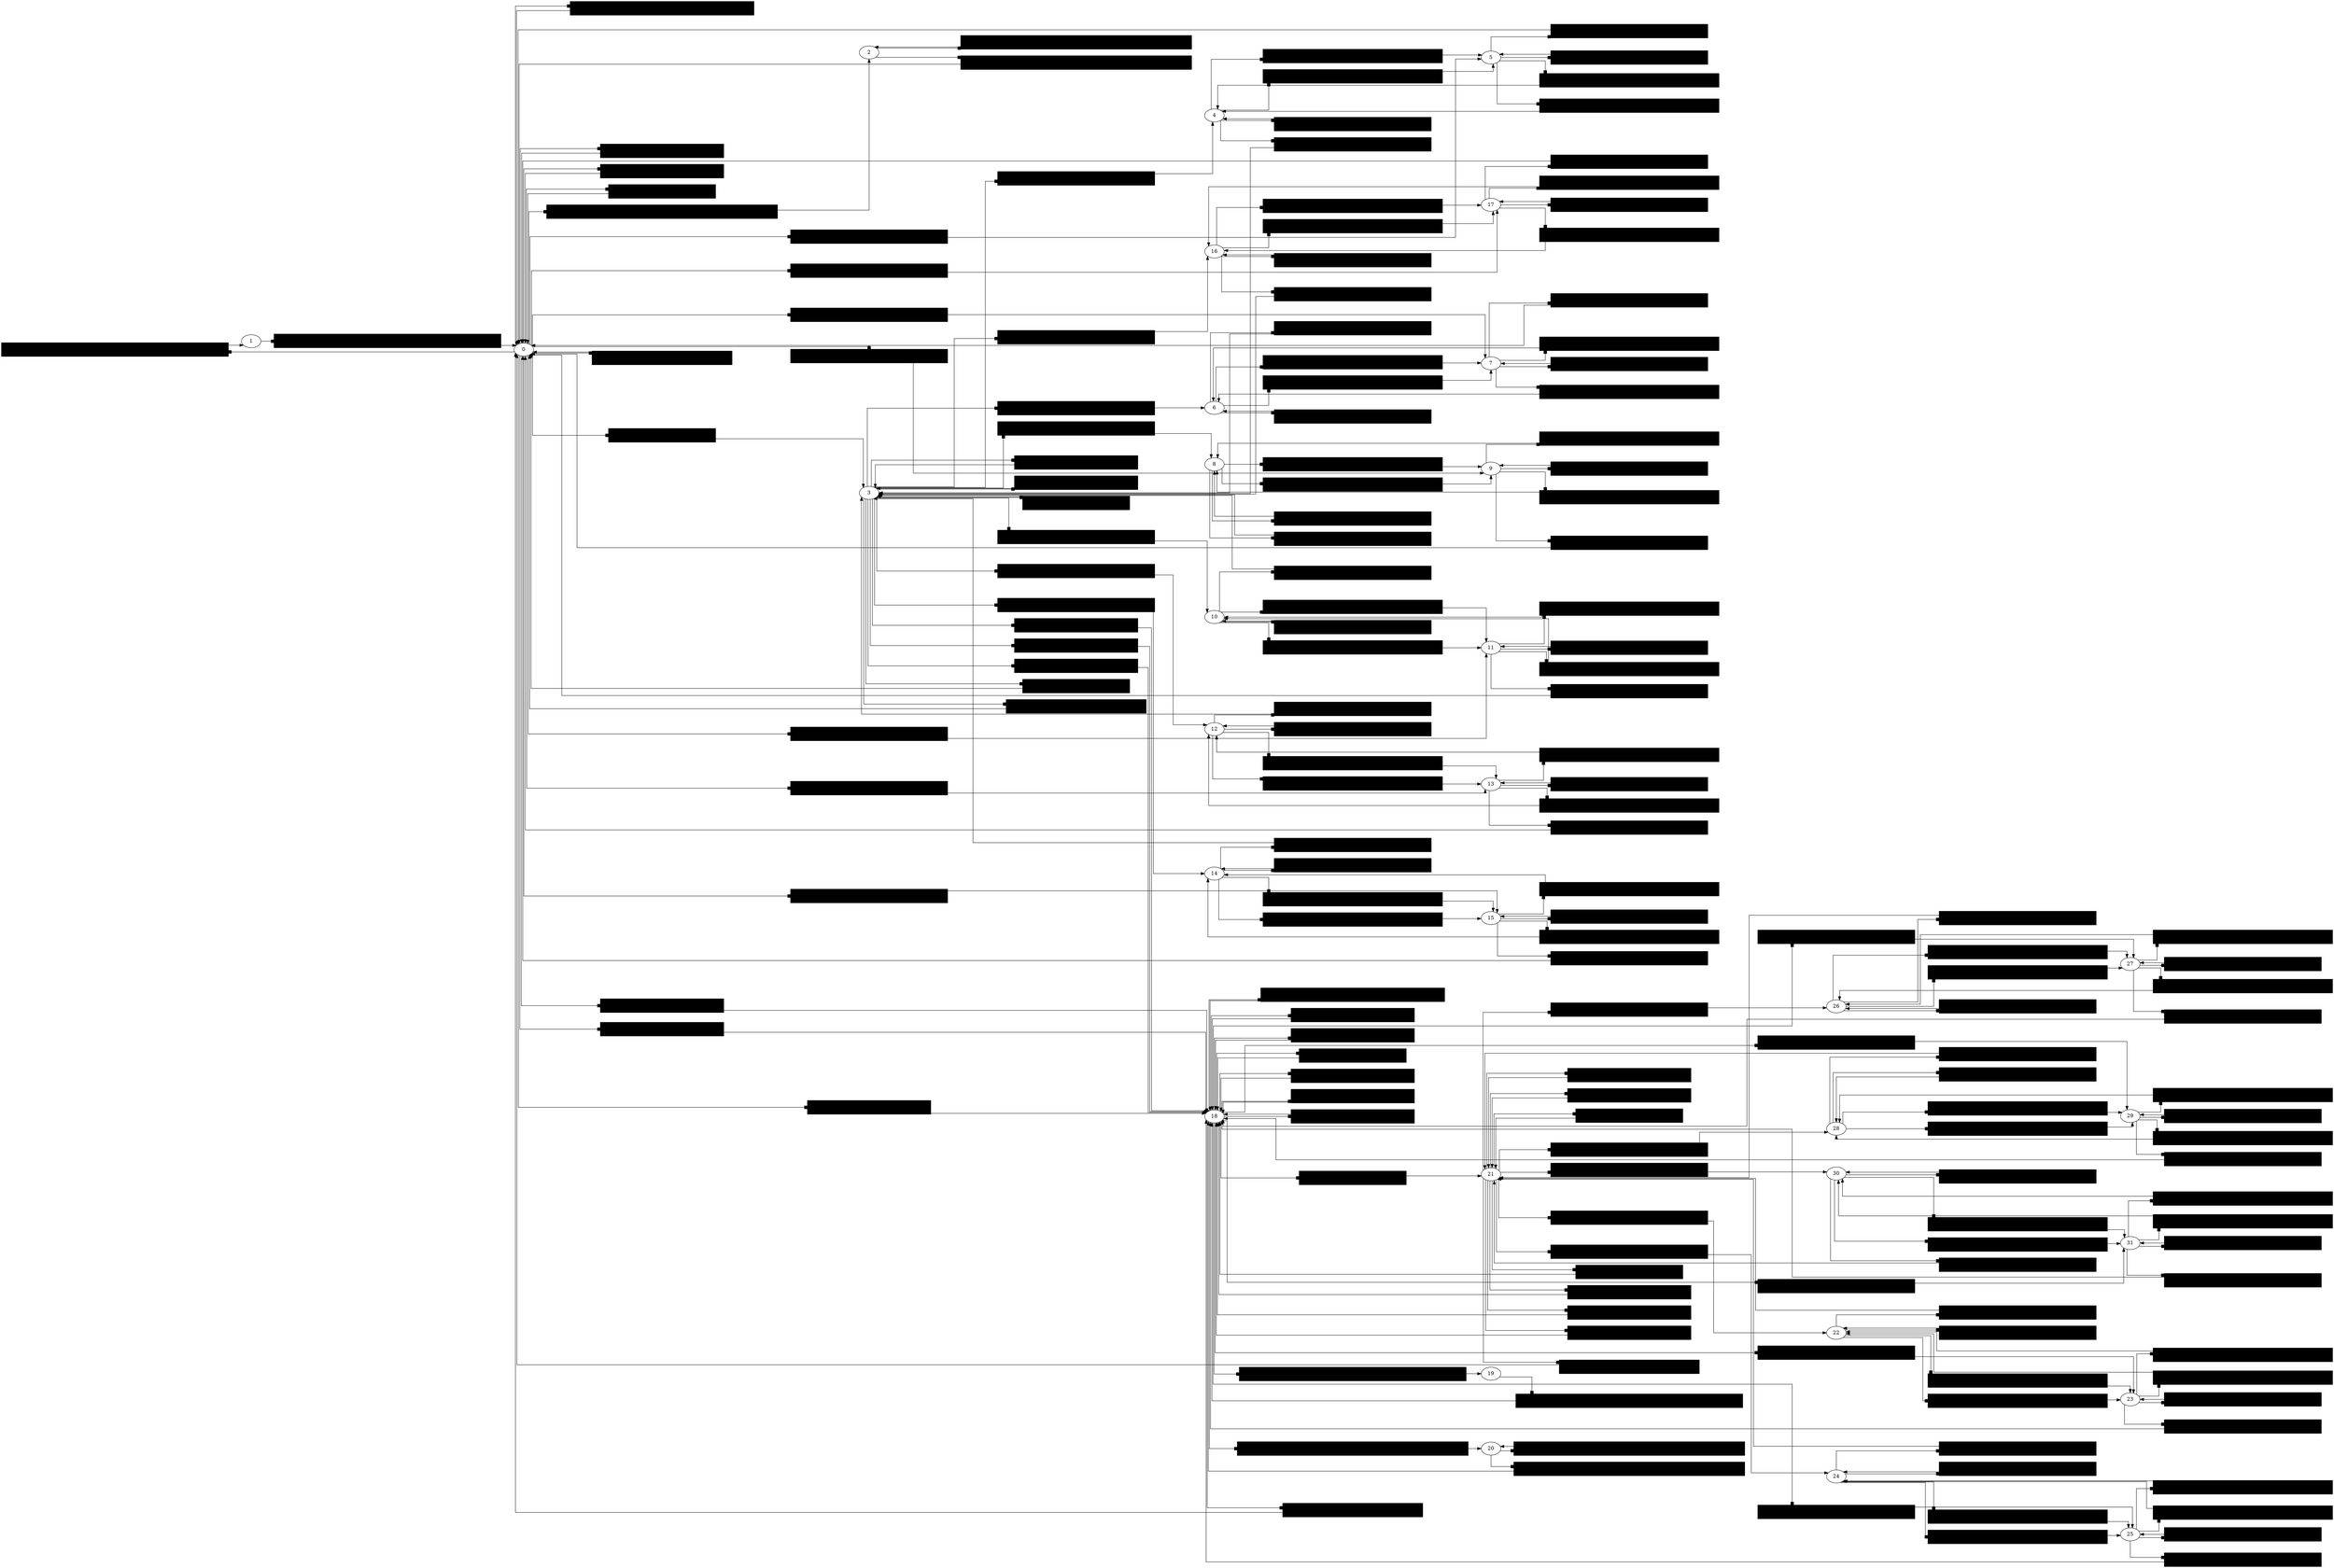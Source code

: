 digraph G {

	rankdir="LR";
	splines=ortho;

	E0 [label="'mouseover' on '#131-125'\n(/html[1]/body[1]/div[2]/div[2]/*[name()='svg'][1]/*[name()='g'][1]/*[name()='rect'][1])", shape="box", style="filled", fillcolor="#000000", fontcolor="#000000"];
	0 -> E0 [arrowhead="box"];
	E0 -> 1;

	E1 [label="'click' on '#svgM rect.legendSquare'\n(/html[1]/body[1]/div[2]/div[2]/*[name()='svg'][1]/*[name()='rect'][1])", shape="box", style="filled", fillcolor="#000000", fontcolor="#000000"];
	0 -> E1 [arrowhead="box"];
	E1 -> 0;

	E2 [label="'mouseover' on '#svgS g circle.dot'\n(/html[1]/body[1]/div[2]/div[3]/*[name()='svg'][1]/*[name()='g'][1]/*[name()='circle'][1])", shape="box", style="filled", fillcolor="#000000", fontcolor="#000000"];
	0 -> E2 [arrowhead="box"];
	E2 -> 2;

	E3 [label="'click' on '#all-only'\n(/html[1]/body[1]/div[2]/div[4]/div[1]/input[1])", shape="box", style="filled", fillcolor="#000000", fontcolor="#000000"];
	0 -> E3 [arrowhead="box"];
	E3 -> 0;

	E4 [label="'change' on '#all-only'\n(/html[1]/body[1]/div[2]/div[4]/div[1]/input[1])", shape="box", style="filled", fillcolor="#000000", fontcolor="#000000"];
	0 -> E4 [arrowhead="box"];
	E4 -> 0;

	E5 [label="'click' on '#list-area input'\n(/html[1]/body[1]/div[2]/div[4]/input[1])", shape="box", style="filled", fillcolor="#000000", fontcolor="#000000"];
	0 -> E5 [arrowhead="box"];
	E5 -> 0;

	E6 [label="'click' on '#list-area input'\n(/html[1]/body[1]/div[2]/div[4]/input[2])", shape="box", style="filled", fillcolor="#000000", fontcolor="#000000"];
	0 -> E6 [arrowhead="box"];
	E6 -> 3;

	E7 [label="'mouseover' on '#list-area table tbody tr td.atd'\n(/html[1]/body[1]/div[2]/div[4]/table[1]/tbody[1]/tr[1]/td[1])", shape="box", style="filled", fillcolor="#000000", fontcolor="#000000"];
	0 -> E7 [arrowhead="box"];
	E7 -> 5;

	E8 [label="'mouseover' on '#list-area table tbody tr td.atd'\n(/html[1]/body[1]/div[2]/div[4]/table[1]/tbody[1]/tr[2]/td[1])", shape="box", style="filled", fillcolor="#000000", fontcolor="#000000"];
	0 -> E8 [arrowhead="box"];
	E8 -> 7;

	E9 [label="'mouseover' on '#list-area table tbody tr td.atd'\n(/html[1]/body[1]/div[2]/div[4]/table[1]/tbody[1]/tr[3]/td[1])", shape="box", style="filled", fillcolor="#000000", fontcolor="#000000"];
	0 -> E9 [arrowhead="box"];
	E9 -> 9;

	E10 [label="'mouseover' on '#list-area table tbody tr td.atd'\n(/html[1]/body[1]/div[2]/div[4]/table[1]/tbody[1]/tr[4]/td[1])", shape="box", style="filled", fillcolor="#000000", fontcolor="#000000"];
	0 -> E10 [arrowhead="box"];
	E10 -> 11;

	E11 [label="'mouseover' on '#list-area table tbody tr td.atd'\n(/html[1]/body[1]/div[2]/div[4]/table[1]/tbody[1]/tr[5]/td[1])", shape="box", style="filled", fillcolor="#000000", fontcolor="#000000"];
	0 -> E11 [arrowhead="box"];
	E11 -> 13;

	E12 [label="'mouseover' on '#list-area table tbody tr td.atd'\n(/html[1]/body[1]/div[2]/div[4]/table[1]/tbody[1]/tr[6]/td[1])", shape="box", style="filled", fillcolor="#000000", fontcolor="#000000"];
	0 -> E12 [arrowhead="box"];
	E12 -> 15;

	E13 [label="'mouseover' on '#list-area table tbody tr td.atd'\n(/html[1]/body[1]/div[2]/div[4]/table[1]/tbody[1]/tr[7]/td[1])", shape="box", style="filled", fillcolor="#000000", fontcolor="#000000"];
	0 -> E13 [arrowhead="box"];
	E13 -> 17;

	E14 [label="'click' on '#cancdis'\n(/html[1]/body[1]/div[2]/div[4]/div[2]/div[1]/input[1])", shape="box", style="filled", fillcolor="#000000", fontcolor="#000000"];
	0 -> E14 [arrowhead="box"];
	E14 -> 0;

	E15 [label="'click' on '#t5d1'\n(/html[1]/body[1]/div[2]/div[4]/div[2]/input[1])", shape="box", style="filled", fillcolor="#000000", fontcolor="#000000"];
	0 -> E15 [arrowhead="box"];
	E15 -> 18;

	E16 [label="'click' on '#t5d2'\n(/html[1]/body[1]/div[2]/div[4]/div[2]/input[2])", shape="box", style="filled", fillcolor="#000000", fontcolor="#000000"];
	0 -> E16 [arrowhead="box"];
	E16 -> 18;

	E17 [label="'click' on '#t5s'\n(/html[1]/body[1]/div[2]/div[4]/div[2]/input[3])", shape="box", style="filled", fillcolor="#000000", fontcolor="#000000"];
	0 -> E17 [arrowhead="box"];
	E17 -> 18;

	E18 [label="'mouseout' on '#131-125'\n(/html[1]/body[1]/div[2]/div[2]/*[name()='svg'][1]/*[name()='g'][1]/*[name()='rect'][1])", shape="box", style="filled", fillcolor="#000000", fontcolor="#000000"];
	1 -> E18 [arrowhead="box"];
	E18 -> 0;

	E19 [label="'mouseout' on '#svgS g circle.dot'\n(/html[1]/body[1]/div[2]/div[3]/*[name()='svg'][1]/*[name()='g'][1]/*[name()='circle'][1])", shape="box", style="filled", fillcolor="#000000", fontcolor="#000000"];
	2 -> E19 [arrowhead="box"];
	E19 -> 0;

	E20 [label="'click' on '#svgS g circle.dot'\n(/html[1]/body[1]/div[2]/div[3]/*[name()='svg'][1]/*[name()='g'][1]/*[name()='circle'][1])", shape="box", style="filled", fillcolor="#000000", fontcolor="#000000"];
	2 -> E20 [arrowhead="box"];
	E20 -> 2;

	E21 [label="'click' on '#all-only'\n(/html[1]/body[1]/div[2]/div[4]/div[1]/input[1])", shape="box", style="filled", fillcolor="#000000", fontcolor="#000000"];
	3 -> E21 [arrowhead="box"];
	E21 -> 3;

	E22 [label="'change' on '#all-only'\n(/html[1]/body[1]/div[2]/div[4]/div[1]/input[1])", shape="box", style="filled", fillcolor="#000000", fontcolor="#000000"];
	3 -> E22 [arrowhead="box"];
	E22 -> 3;

	E23 [label="'click' on '#list-area input'\n(/html[1]/body[1]/div[2]/div[4]/input[1])", shape="box", style="filled", fillcolor="#000000", fontcolor="#000000"];
	3 -> E23 [arrowhead="box"];
	E23 -> 0;

	E24 [label="'click' on '#list-area input'\n(/html[1]/body[1]/div[2]/div[4]/input[2])", shape="box", style="filled", fillcolor="#000000", fontcolor="#000000"];
	3 -> E24 [arrowhead="box"];
	E24 -> 3;

	E25 [label="'mouseover' on '#list-area table tbody tr td.atd'\n(/html[1]/body[1]/div[2]/div[4]/table[1]/tbody[1]/tr[1]/td[1])", shape="box", style="filled", fillcolor="#000000", fontcolor="#000000"];
	3 -> E25 [arrowhead="box"];
	E25 -> 4;

	E26 [label="'mouseover' on '#list-area table tbody tr td.atd'\n(/html[1]/body[1]/div[2]/div[4]/table[1]/tbody[1]/tr[2]/td[1])", shape="box", style="filled", fillcolor="#000000", fontcolor="#000000"];
	3 -> E26 [arrowhead="box"];
	E26 -> 6;

	E27 [label="'mouseover' on '#list-area table tbody tr td.atd'\n(/html[1]/body[1]/div[2]/div[4]/table[1]/tbody[1]/tr[3]/td[1])", shape="box", style="filled", fillcolor="#000000", fontcolor="#000000"];
	3 -> E27 [arrowhead="box"];
	E27 -> 8;

	E28 [label="'mouseover' on '#list-area table tbody tr td.atd'\n(/html[1]/body[1]/div[2]/div[4]/table[1]/tbody[1]/tr[4]/td[1])", shape="box", style="filled", fillcolor="#000000", fontcolor="#000000"];
	3 -> E28 [arrowhead="box"];
	E28 -> 10;

	E29 [label="'mouseover' on '#list-area table tbody tr td.atd'\n(/html[1]/body[1]/div[2]/div[4]/table[1]/tbody[1]/tr[5]/td[1])", shape="box", style="filled", fillcolor="#000000", fontcolor="#000000"];
	3 -> E29 [arrowhead="box"];
	E29 -> 12;

	E30 [label="'mouseover' on '#list-area table tbody tr td.atd'\n(/html[1]/body[1]/div[2]/div[4]/table[1]/tbody[1]/tr[6]/td[1])", shape="box", style="filled", fillcolor="#000000", fontcolor="#000000"];
	3 -> E30 [arrowhead="box"];
	E30 -> 14;

	E31 [label="'mouseover' on '#list-area table tbody tr td.atd'\n(/html[1]/body[1]/div[2]/div[4]/table[1]/tbody[1]/tr[7]/td[1])", shape="box", style="filled", fillcolor="#000000", fontcolor="#000000"];
	3 -> E31 [arrowhead="box"];
	E31 -> 16;

	E32 [label="'click' on '#cancdis'\n(/html[1]/body[1]/div[2]/div[4]/div[2]/div[1]/input[1])", shape="box", style="filled", fillcolor="#000000", fontcolor="#000000"];
	3 -> E32 [arrowhead="box"];
	E32 -> 0;

	E33 [label="'click' on '#t5d1'\n(/html[1]/body[1]/div[2]/div[4]/div[2]/input[1])", shape="box", style="filled", fillcolor="#000000", fontcolor="#000000"];
	3 -> E33 [arrowhead="box"];
	E33 -> 18;

	E34 [label="'click' on '#t5d2'\n(/html[1]/body[1]/div[2]/div[4]/div[2]/input[2])", shape="box", style="filled", fillcolor="#000000", fontcolor="#000000"];
	3 -> E34 [arrowhead="box"];
	E34 -> 18;

	E35 [label="'click' on '#t5s'\n(/html[1]/body[1]/div[2]/div[4]/div[2]/input[3])", shape="box", style="filled", fillcolor="#000000", fontcolor="#000000"];
	3 -> E35 [arrowhead="box"];
	E35 -> 18;

	E36 [label="'mouseout' on '#list-area table tbody tr td.atd'\n(/html[1]/body[1]/div[2]/div[4]/table[1]/tbody[1]/tr[1]/td[1])", shape="box", style="filled", fillcolor="#000000", fontcolor="#000000"];
	4 -> E36 [arrowhead="box"];
	E36 -> 3;

	E37 [label="'click' on '#list-area table tbody tr td.atd'\n(/html[1]/body[1]/div[2]/div[4]/table[1]/tbody[1]/tr[1]/td[1])", shape="box", style="filled", fillcolor="#000000", fontcolor="#000000"];
	4 -> E37 [arrowhead="box"];
	E37 -> 4;

	E38 [label="'click' on '#breast neoplasms '\n(/html[1]/body[1]/div[2]/div[4]/table[1]/tbody[1]/tr[1]/td[1]/input[1])", shape="box", style="filled", fillcolor="#000000", fontcolor="#000000"];
	4 -> E38 [arrowhead="box"];
	E38 -> 5;

	E39 [label="'change' on '#breast neoplasms '\n(/html[1]/body[1]/div[2]/div[4]/table[1]/tbody[1]/tr[1]/td[1]/input[1])", shape="box", style="filled", fillcolor="#000000", fontcolor="#000000"];
	4 -> E39 [arrowhead="box"];
	E39 -> 5;

	E40 [label="'mouseout' on '#list-area table tbody tr td.atd'\n(/html[1]/body[1]/div[2]/div[4]/table[1]/tbody[1]/tr[1]/td[1])", shape="box", style="filled", fillcolor="#000000", fontcolor="#000000"];
	5 -> E40 [arrowhead="box"];
	E40 -> 0;

	E41 [label="'click' on '#list-area table tbody tr td.atd'\n(/html[1]/body[1]/div[2]/div[4]/table[1]/tbody[1]/tr[1]/td[1])", shape="box", style="filled", fillcolor="#000000", fontcolor="#000000"];
	5 -> E41 [arrowhead="box"];
	E41 -> 5;

	E42 [label="'click' on '#breast neoplasms '\n(/html[1]/body[1]/div[2]/div[4]/table[1]/tbody[1]/tr[1]/td[1]/input[1])", shape="box", style="filled", fillcolor="#000000", fontcolor="#000000"];
	5 -> E42 [arrowhead="box"];
	E42 -> 4;

	E43 [label="'change' on '#breast neoplasms '\n(/html[1]/body[1]/div[2]/div[4]/table[1]/tbody[1]/tr[1]/td[1]/input[1])", shape="box", style="filled", fillcolor="#000000", fontcolor="#000000"];
	5 -> E43 [arrowhead="box"];
	E43 -> 4;

	E44 [label="'mouseout' on '#list-area table tbody tr td.atd'\n(/html[1]/body[1]/div[2]/div[4]/table[1]/tbody[1]/tr[2]/td[1])", shape="box", style="filled", fillcolor="#000000", fontcolor="#000000"];
	6 -> E44 [arrowhead="box"];
	E44 -> 3;

	E45 [label="'click' on '#list-area table tbody tr td.atd'\n(/html[1]/body[1]/div[2]/div[4]/table[1]/tbody[1]/tr[2]/td[1])", shape="box", style="filled", fillcolor="#000000", fontcolor="#000000"];
	6 -> E45 [arrowhead="box"];
	E45 -> 6;

	E46 [label="'click' on '#carcinoma renal cell '\n(/html[1]/body[1]/div[2]/div[4]/table[1]/tbody[1]/tr[2]/td[1]/input[1])", shape="box", style="filled", fillcolor="#000000", fontcolor="#000000"];
	6 -> E46 [arrowhead="box"];
	E46 -> 7;

	E47 [label="'change' on '#carcinoma renal cell '\n(/html[1]/body[1]/div[2]/div[4]/table[1]/tbody[1]/tr[2]/td[1]/input[1])", shape="box", style="filled", fillcolor="#000000", fontcolor="#000000"];
	6 -> E47 [arrowhead="box"];
	E47 -> 7;

	E48 [label="'mouseout' on '#list-area table tbody tr td.atd'\n(/html[1]/body[1]/div[2]/div[4]/table[1]/tbody[1]/tr[2]/td[1])", shape="box", style="filled", fillcolor="#000000", fontcolor="#000000"];
	7 -> E48 [arrowhead="box"];
	E48 -> 0;

	E49 [label="'click' on '#list-area table tbody tr td.atd'\n(/html[1]/body[1]/div[2]/div[4]/table[1]/tbody[1]/tr[2]/td[1])", shape="box", style="filled", fillcolor="#000000", fontcolor="#000000"];
	7 -> E49 [arrowhead="box"];
	E49 -> 7;

	E50 [label="'click' on '#carcinoma renal cell '\n(/html[1]/body[1]/div[2]/div[4]/table[1]/tbody[1]/tr[2]/td[1]/input[1])", shape="box", style="filled", fillcolor="#000000", fontcolor="#000000"];
	7 -> E50 [arrowhead="box"];
	E50 -> 6;

	E51 [label="'change' on '#carcinoma renal cell '\n(/html[1]/body[1]/div[2]/div[4]/table[1]/tbody[1]/tr[2]/td[1]/input[1])", shape="box", style="filled", fillcolor="#000000", fontcolor="#000000"];
	7 -> E51 [arrowhead="box"];
	E51 -> 6;

	E52 [label="'mouseout' on '#list-area table tbody tr td.atd'\n(/html[1]/body[1]/div[2]/div[4]/table[1]/tbody[1]/tr[3]/td[1])", shape="box", style="filled", fillcolor="#000000", fontcolor="#000000"];
	8 -> E52 [arrowhead="box"];
	E52 -> 3;

	E53 [label="'click' on '#list-area table tbody tr td.atd'\n(/html[1]/body[1]/div[2]/div[4]/table[1]/tbody[1]/tr[3]/td[1])", shape="box", style="filled", fillcolor="#000000", fontcolor="#000000"];
	8 -> E53 [arrowhead="box"];
	E53 -> 8;

	E54 [label="'click' on '#colorectal neoplasms '\n(/html[1]/body[1]/div[2]/div[4]/table[1]/tbody[1]/tr[3]/td[1]/input[1])", shape="box", style="filled", fillcolor="#000000", fontcolor="#000000"];
	8 -> E54 [arrowhead="box"];
	E54 -> 9;

	E55 [label="'change' on '#colorectal neoplasms '\n(/html[1]/body[1]/div[2]/div[4]/table[1]/tbody[1]/tr[3]/td[1]/input[1])", shape="box", style="filled", fillcolor="#000000", fontcolor="#000000"];
	8 -> E55 [arrowhead="box"];
	E55 -> 9;

	E56 [label="'mouseout' on '#list-area table tbody tr td.atd'\n(/html[1]/body[1]/div[2]/div[4]/table[1]/tbody[1]/tr[3]/td[1])", shape="box", style="filled", fillcolor="#000000", fontcolor="#000000"];
	9 -> E56 [arrowhead="box"];
	E56 -> 0;

	E57 [label="'click' on '#list-area table tbody tr td.atd'\n(/html[1]/body[1]/div[2]/div[4]/table[1]/tbody[1]/tr[3]/td[1])", shape="box", style="filled", fillcolor="#000000", fontcolor="#000000"];
	9 -> E57 [arrowhead="box"];
	E57 -> 9;

	E58 [label="'click' on '#colorectal neoplasms '\n(/html[1]/body[1]/div[2]/div[4]/table[1]/tbody[1]/tr[3]/td[1]/input[1])", shape="box", style="filled", fillcolor="#000000", fontcolor="#000000"];
	9 -> E58 [arrowhead="box"];
	E58 -> 8;

	E59 [label="'change' on '#colorectal neoplasms '\n(/html[1]/body[1]/div[2]/div[4]/table[1]/tbody[1]/tr[3]/td[1]/input[1])", shape="box", style="filled", fillcolor="#000000", fontcolor="#000000"];
	9 -> E59 [arrowhead="box"];
	E59 -> 8;

	E60 [label="'mouseout' on '#list-area table tbody tr td.atd'\n(/html[1]/body[1]/div[2]/div[4]/table[1]/tbody[1]/tr[4]/td[1])", shape="box", style="filled", fillcolor="#000000", fontcolor="#000000"];
	10 -> E60 [arrowhead="box"];
	E60 -> 3;

	E61 [label="'click' on '#list-area table tbody tr td.atd'\n(/html[1]/body[1]/div[2]/div[4]/table[1]/tbody[1]/tr[4]/td[1])", shape="box", style="filled", fillcolor="#000000", fontcolor="#000000"];
	10 -> E61 [arrowhead="box"];
	E61 -> 10;

	E62 [label="'click' on '#head and neck neoplasms '\n(/html[1]/body[1]/div[2]/div[4]/table[1]/tbody[1]/tr[4]/td[1]/input[1])", shape="box", style="filled", fillcolor="#000000", fontcolor="#000000"];
	10 -> E62 [arrowhead="box"];
	E62 -> 11;

	E63 [label="'change' on '#head and neck neoplasms '\n(/html[1]/body[1]/div[2]/div[4]/table[1]/tbody[1]/tr[4]/td[1]/input[1])", shape="box", style="filled", fillcolor="#000000", fontcolor="#000000"];
	10 -> E63 [arrowhead="box"];
	E63 -> 11;

	E64 [label="'mouseout' on '#list-area table tbody tr td.atd'\n(/html[1]/body[1]/div[2]/div[4]/table[1]/tbody[1]/tr[4]/td[1])", shape="box", style="filled", fillcolor="#000000", fontcolor="#000000"];
	11 -> E64 [arrowhead="box"];
	E64 -> 0;

	E65 [label="'click' on '#list-area table tbody tr td.atd'\n(/html[1]/body[1]/div[2]/div[4]/table[1]/tbody[1]/tr[4]/td[1])", shape="box", style="filled", fillcolor="#000000", fontcolor="#000000"];
	11 -> E65 [arrowhead="box"];
	E65 -> 11;

	E66 [label="'click' on '#head and neck neoplasms '\n(/html[1]/body[1]/div[2]/div[4]/table[1]/tbody[1]/tr[4]/td[1]/input[1])", shape="box", style="filled", fillcolor="#000000", fontcolor="#000000"];
	11 -> E66 [arrowhead="box"];
	E66 -> 10;

	E67 [label="'change' on '#head and neck neoplasms '\n(/html[1]/body[1]/div[2]/div[4]/table[1]/tbody[1]/tr[4]/td[1]/input[1])", shape="box", style="filled", fillcolor="#000000", fontcolor="#000000"];
	11 -> E67 [arrowhead="box"];
	E67 -> 10;

	E68 [label="'mouseout' on '#list-area table tbody tr td.atd'\n(/html[1]/body[1]/div[2]/div[4]/table[1]/tbody[1]/tr[5]/td[1])", shape="box", style="filled", fillcolor="#000000", fontcolor="#000000"];
	12 -> E68 [arrowhead="box"];
	E68 -> 3;

	E69 [label="'click' on '#list-area table tbody tr td.atd'\n(/html[1]/body[1]/div[2]/div[4]/table[1]/tbody[1]/tr[5]/td[1])", shape="box", style="filled", fillcolor="#000000", fontcolor="#000000"];
	12 -> E69 [arrowhead="box"];
	E69 -> 12;

	E70 [label="'click' on '#leukemia b-cell '\n(/html[1]/body[1]/div[2]/div[4]/table[1]/tbody[1]/tr[5]/td[1]/input[1])", shape="box", style="filled", fillcolor="#000000", fontcolor="#000000"];
	12 -> E70 [arrowhead="box"];
	E70 -> 13;

	E71 [label="'change' on '#leukemia b-cell '\n(/html[1]/body[1]/div[2]/div[4]/table[1]/tbody[1]/tr[5]/td[1]/input[1])", shape="box", style="filled", fillcolor="#000000", fontcolor="#000000"];
	12 -> E71 [arrowhead="box"];
	E71 -> 13;

	E72 [label="'mouseout' on '#list-area table tbody tr td.atd'\n(/html[1]/body[1]/div[2]/div[4]/table[1]/tbody[1]/tr[5]/td[1])", shape="box", style="filled", fillcolor="#000000", fontcolor="#000000"];
	13 -> E72 [arrowhead="box"];
	E72 -> 0;

	E73 [label="'click' on '#list-area table tbody tr td.atd'\n(/html[1]/body[1]/div[2]/div[4]/table[1]/tbody[1]/tr[5]/td[1])", shape="box", style="filled", fillcolor="#000000", fontcolor="#000000"];
	13 -> E73 [arrowhead="box"];
	E73 -> 13;

	E74 [label="'click' on '#leukemia b-cell '\n(/html[1]/body[1]/div[2]/div[4]/table[1]/tbody[1]/tr[5]/td[1]/input[1])", shape="box", style="filled", fillcolor="#000000", fontcolor="#000000"];
	13 -> E74 [arrowhead="box"];
	E74 -> 12;

	E75 [label="'change' on '#leukemia b-cell '\n(/html[1]/body[1]/div[2]/div[4]/table[1]/tbody[1]/tr[5]/td[1]/input[1])", shape="box", style="filled", fillcolor="#000000", fontcolor="#000000"];
	13 -> E75 [arrowhead="box"];
	E75 -> 12;

	E76 [label="'mouseout' on '#list-area table tbody tr td.atd'\n(/html[1]/body[1]/div[2]/div[4]/table[1]/tbody[1]/tr[6]/td[1])", shape="box", style="filled", fillcolor="#000000", fontcolor="#000000"];
	14 -> E76 [arrowhead="box"];
	E76 -> 3;

	E77 [label="'click' on '#list-area table tbody tr td.atd'\n(/html[1]/body[1]/div[2]/div[4]/table[1]/tbody[1]/tr[6]/td[1])", shape="box", style="filled", fillcolor="#000000", fontcolor="#000000"];
	14 -> E77 [arrowhead="box"];
	E77 -> 14;

	E78 [label="'click' on '#leukemia myeloid '\n(/html[1]/body[1]/div[2]/div[4]/table[1]/tbody[1]/tr[6]/td[1]/input[1])", shape="box", style="filled", fillcolor="#000000", fontcolor="#000000"];
	14 -> E78 [arrowhead="box"];
	E78 -> 15;

	E79 [label="'change' on '#leukemia myeloid '\n(/html[1]/body[1]/div[2]/div[4]/table[1]/tbody[1]/tr[6]/td[1]/input[1])", shape="box", style="filled", fillcolor="#000000", fontcolor="#000000"];
	14 -> E79 [arrowhead="box"];
	E79 -> 15;

	E80 [label="'mouseout' on '#list-area table tbody tr td.atd'\n(/html[1]/body[1]/div[2]/div[4]/table[1]/tbody[1]/tr[6]/td[1])", shape="box", style="filled", fillcolor="#000000", fontcolor="#000000"];
	15 -> E80 [arrowhead="box"];
	E80 -> 0;

	E81 [label="'click' on '#list-area table tbody tr td.atd'\n(/html[1]/body[1]/div[2]/div[4]/table[1]/tbody[1]/tr[6]/td[1])", shape="box", style="filled", fillcolor="#000000", fontcolor="#000000"];
	15 -> E81 [arrowhead="box"];
	E81 -> 15;

	E82 [label="'click' on '#leukemia myeloid '\n(/html[1]/body[1]/div[2]/div[4]/table[1]/tbody[1]/tr[6]/td[1]/input[1])", shape="box", style="filled", fillcolor="#000000", fontcolor="#000000"];
	15 -> E82 [arrowhead="box"];
	E82 -> 14;

	E83 [label="'change' on '#leukemia myeloid '\n(/html[1]/body[1]/div[2]/div[4]/table[1]/tbody[1]/tr[6]/td[1]/input[1])", shape="box", style="filled", fillcolor="#000000", fontcolor="#000000"];
	15 -> E83 [arrowhead="box"];
	E83 -> 14;

	E84 [label="'mouseout' on '#list-area table tbody tr td.atd'\n(/html[1]/body[1]/div[2]/div[4]/table[1]/tbody[1]/tr[7]/td[1])", shape="box", style="filled", fillcolor="#000000", fontcolor="#000000"];
	16 -> E84 [arrowhead="box"];
	E84 -> 3;

	E85 [label="'click' on '#list-area table tbody tr td.atd'\n(/html[1]/body[1]/div[2]/div[4]/table[1]/tbody[1]/tr[7]/td[1])", shape="box", style="filled", fillcolor="#000000", fontcolor="#000000"];
	16 -> E85 [arrowhead="box"];
	E85 -> 16;

	E86 [label="'click' on '#lymphoma '\n(/html[1]/body[1]/div[2]/div[4]/table[1]/tbody[1]/tr[7]/td[1]/input[1])", shape="box", style="filled", fillcolor="#000000", fontcolor="#000000"];
	16 -> E86 [arrowhead="box"];
	E86 -> 17;

	E87 [label="'change' on '#lymphoma '\n(/html[1]/body[1]/div[2]/div[4]/table[1]/tbody[1]/tr[7]/td[1]/input[1])", shape="box", style="filled", fillcolor="#000000", fontcolor="#000000"];
	16 -> E87 [arrowhead="box"];
	E87 -> 17;

	E88 [label="'mouseout' on '#list-area table tbody tr td.atd'\n(/html[1]/body[1]/div[2]/div[4]/table[1]/tbody[1]/tr[7]/td[1])", shape="box", style="filled", fillcolor="#000000", fontcolor="#000000"];
	17 -> E88 [arrowhead="box"];
	E88 -> 0;

	E89 [label="'click' on '#list-area table tbody tr td.atd'\n(/html[1]/body[1]/div[2]/div[4]/table[1]/tbody[1]/tr[7]/td[1])", shape="box", style="filled", fillcolor="#000000", fontcolor="#000000"];
	17 -> E89 [arrowhead="box"];
	E89 -> 17;

	E90 [label="'click' on '#lymphoma '\n(/html[1]/body[1]/div[2]/div[4]/table[1]/tbody[1]/tr[7]/td[1]/input[1])", shape="box", style="filled", fillcolor="#000000", fontcolor="#000000"];
	17 -> E90 [arrowhead="box"];
	E90 -> 16;

	E91 [label="'change' on '#lymphoma '\n(/html[1]/body[1]/div[2]/div[4]/table[1]/tbody[1]/tr[7]/td[1]/input[1])", shape="box", style="filled", fillcolor="#000000", fontcolor="#000000"];
	17 -> E91 [arrowhead="box"];
	E91 -> 16;

	E92 [label="'mouseover' on '#718-629'\n(/html[1]/body[1]/div[2]/div[2]/*[name()='svg'][1]/*[name()='g'][1]/*[name()='rect'][1])", shape="box", style="filled", fillcolor="#000000", fontcolor="#000000"];
	18 -> E92 [arrowhead="box"];
	E92 -> 19;

	E93 [label="'click' on '#svgM rect.legendSquare'\n(/html[1]/body[1]/div[2]/div[2]/*[name()='svg'][1]/*[name()='rect'][1])", shape="box", style="filled", fillcolor="#000000", fontcolor="#000000"];
	18 -> E93 [arrowhead="box"];
	E93 -> 18;

	E94 [label="'mouseover' on '#svgS g circle.dot'\n(/html[1]/body[1]/div[2]/div[3]/*[name()='svg'][1]/*[name()='g'][1]/*[name()='circle'][1])", shape="box", style="filled", fillcolor="#000000", fontcolor="#000000"];
	18 -> E94 [arrowhead="box"];
	E94 -> 20;

	E95 [label="'click' on '#all-only'\n(/html[1]/body[1]/div[2]/div[4]/div[1]/input[1])", shape="box", style="filled", fillcolor="#000000", fontcolor="#000000"];
	18 -> E95 [arrowhead="box"];
	E95 -> 18;

	E96 [label="'change' on '#all-only'\n(/html[1]/body[1]/div[2]/div[4]/div[1]/input[1])", shape="box", style="filled", fillcolor="#000000", fontcolor="#000000"];
	18 -> E96 [arrowhead="box"];
	E96 -> 18;

	E97 [label="'click' on '#list-area input'\n(/html[1]/body[1]/div[2]/div[4]/input[1])", shape="box", style="filled", fillcolor="#000000", fontcolor="#000000"];
	18 -> E97 [arrowhead="box"];
	E97 -> 18;

	E98 [label="'click' on '#list-area input'\n(/html[1]/body[1]/div[2]/div[4]/input[2])", shape="box", style="filled", fillcolor="#000000", fontcolor="#000000"];
	18 -> E98 [arrowhead="box"];
	E98 -> 21;

	E99 [label="'mouseover' on '#list-area table tbody tr td.atd'\n(/html[1]/body[1]/div[2]/div[4]/table[1]/tbody[1]/tr[1]/td[1])", shape="box", style="filled", fillcolor="#000000", fontcolor="#000000"];
	18 -> E99 [arrowhead="box"];
	E99 -> 23;

	E100 [label="'mouseover' on '#list-area table tbody tr td.atd'\n(/html[1]/body[1]/div[2]/div[4]/table[1]/tbody[1]/tr[2]/td[1])", shape="box", style="filled", fillcolor="#000000", fontcolor="#000000"];
	18 -> E100 [arrowhead="box"];
	E100 -> 25;

	E101 [label="'mouseover' on '#list-area table tbody tr td.atd'\n(/html[1]/body[1]/div[2]/div[4]/table[1]/tbody[1]/tr[3]/td[1])", shape="box", style="filled", fillcolor="#000000", fontcolor="#000000"];
	18 -> E101 [arrowhead="box"];
	E101 -> 27;

	E102 [label="'mouseover' on '#list-area table tbody tr td.atd'\n(/html[1]/body[1]/div[2]/div[4]/table[1]/tbody[1]/tr[4]/td[1])", shape="box", style="filled", fillcolor="#000000", fontcolor="#000000"];
	18 -> E102 [arrowhead="box"];
	E102 -> 29;

	E103 [label="'mouseover' on '#list-area table tbody tr td.atd'\n(/html[1]/body[1]/div[2]/div[4]/table[1]/tbody[1]/tr[5]/td[1])", shape="box", style="filled", fillcolor="#000000", fontcolor="#000000"];
	18 -> E103 [arrowhead="box"];
	E103 -> 31;

	E104 [label="'click' on '#cancdis'\n(/html[1]/body[1]/div[2]/div[4]/div[2]/div[1]/input[1])", shape="box", style="filled", fillcolor="#000000", fontcolor="#000000"];
	18 -> E104 [arrowhead="box"];
	E104 -> 0;

	E105 [label="'click' on '#t5d1'\n(/html[1]/body[1]/div[2]/div[4]/div[2]/input[1])", shape="box", style="filled", fillcolor="#000000", fontcolor="#000000"];
	18 -> E105 [arrowhead="box"];
	E105 -> 18;

	E106 [label="'click' on '#t5d2'\n(/html[1]/body[1]/div[2]/div[4]/div[2]/input[2])", shape="box", style="filled", fillcolor="#000000", fontcolor="#000000"];
	18 -> E106 [arrowhead="box"];
	E106 -> 18;

	E107 [label="'click' on '#t5s'\n(/html[1]/body[1]/div[2]/div[4]/div[2]/input[3])", shape="box", style="filled", fillcolor="#000000", fontcolor="#000000"];
	18 -> E107 [arrowhead="box"];
	E107 -> 18;

	E108 [label="'mouseout' on '#718-629'\n(/html[1]/body[1]/div[2]/div[2]/*[name()='svg'][1]/*[name()='g'][1]/*[name()='rect'][1])", shape="box", style="filled", fillcolor="#000000", fontcolor="#000000"];
	19 -> E108 [arrowhead="box"];
	E108 -> 18;

	E109 [label="'mouseout' on '#svgS g circle.dot'\n(/html[1]/body[1]/div[2]/div[3]/*[name()='svg'][1]/*[name()='g'][1]/*[name()='circle'][1])", shape="box", style="filled", fillcolor="#000000", fontcolor="#000000"];
	20 -> E109 [arrowhead="box"];
	E109 -> 18;

	E110 [label="'click' on '#svgS g circle.dot'\n(/html[1]/body[1]/div[2]/div[3]/*[name()='svg'][1]/*[name()='g'][1]/*[name()='circle'][1])", shape="box", style="filled", fillcolor="#000000", fontcolor="#000000"];
	20 -> E110 [arrowhead="box"];
	E110 -> 20;

	E111 [label="'click' on '#all-only'\n(/html[1]/body[1]/div[2]/div[4]/div[1]/input[1])", shape="box", style="filled", fillcolor="#000000", fontcolor="#000000"];
	21 -> E111 [arrowhead="box"];
	E111 -> 21;

	E112 [label="'change' on '#all-only'\n(/html[1]/body[1]/div[2]/div[4]/div[1]/input[1])", shape="box", style="filled", fillcolor="#000000", fontcolor="#000000"];
	21 -> E112 [arrowhead="box"];
	E112 -> 21;

	E113 [label="'click' on '#list-area input'\n(/html[1]/body[1]/div[2]/div[4]/input[1])", shape="box", style="filled", fillcolor="#000000", fontcolor="#000000"];
	21 -> E113 [arrowhead="box"];
	E113 -> 18;

	E114 [label="'click' on '#list-area input'\n(/html[1]/body[1]/div[2]/div[4]/input[2])", shape="box", style="filled", fillcolor="#000000", fontcolor="#000000"];
	21 -> E114 [arrowhead="box"];
	E114 -> 21;

	E115 [label="'mouseover' on '#list-area table tbody tr td.atd'\n(/html[1]/body[1]/div[2]/div[4]/table[1]/tbody[1]/tr[1]/td[1])", shape="box", style="filled", fillcolor="#000000", fontcolor="#000000"];
	21 -> E115 [arrowhead="box"];
	E115 -> 22;

	E116 [label="'mouseover' on '#list-area table tbody tr td.atd'\n(/html[1]/body[1]/div[2]/div[4]/table[1]/tbody[1]/tr[2]/td[1])", shape="box", style="filled", fillcolor="#000000", fontcolor="#000000"];
	21 -> E116 [arrowhead="box"];
	E116 -> 24;

	E117 [label="'mouseover' on '#list-area table tbody tr td.atd'\n(/html[1]/body[1]/div[2]/div[4]/table[1]/tbody[1]/tr[3]/td[1])", shape="box", style="filled", fillcolor="#000000", fontcolor="#000000"];
	21 -> E117 [arrowhead="box"];
	E117 -> 26;

	E118 [label="'mouseover' on '#list-area table tbody tr td.atd'\n(/html[1]/body[1]/div[2]/div[4]/table[1]/tbody[1]/tr[4]/td[1])", shape="box", style="filled", fillcolor="#000000", fontcolor="#000000"];
	21 -> E118 [arrowhead="box"];
	E118 -> 28;

	E119 [label="'mouseover' on '#list-area table tbody tr td.atd'\n(/html[1]/body[1]/div[2]/div[4]/table[1]/tbody[1]/tr[5]/td[1])", shape="box", style="filled", fillcolor="#000000", fontcolor="#000000"];
	21 -> E119 [arrowhead="box"];
	E119 -> 30;

	E120 [label="'click' on '#cancdis'\n(/html[1]/body[1]/div[2]/div[4]/div[2]/div[1]/input[1])", shape="box", style="filled", fillcolor="#000000", fontcolor="#000000"];
	21 -> E120 [arrowhead="box"];
	E120 -> 0;

	E121 [label="'click' on '#t5d1'\n(/html[1]/body[1]/div[2]/div[4]/div[2]/input[1])", shape="box", style="filled", fillcolor="#000000", fontcolor="#000000"];
	21 -> E121 [arrowhead="box"];
	E121 -> 18;

	E122 [label="'click' on '#t5d2'\n(/html[1]/body[1]/div[2]/div[4]/div[2]/input[2])", shape="box", style="filled", fillcolor="#000000", fontcolor="#000000"];
	21 -> E122 [arrowhead="box"];
	E122 -> 18;

	E123 [label="'click' on '#t5s'\n(/html[1]/body[1]/div[2]/div[4]/div[2]/input[3])", shape="box", style="filled", fillcolor="#000000", fontcolor="#000000"];
	21 -> E123 [arrowhead="box"];
	E123 -> 18;

	E124 [label="'mouseout' on '#list-area table tbody tr td.atd'\n(/html[1]/body[1]/div[2]/div[4]/table[1]/tbody[1]/tr[1]/td[1])", shape="box", style="filled", fillcolor="#000000", fontcolor="#000000"];
	22 -> E124 [arrowhead="box"];
	E124 -> 21;

	E125 [label="'click' on '#list-area table tbody tr td.atd'\n(/html[1]/body[1]/div[2]/div[4]/table[1]/tbody[1]/tr[1]/td[1])", shape="box", style="filled", fillcolor="#000000", fontcolor="#000000"];
	22 -> E125 [arrowhead="box"];
	E125 -> 22;

	E126 [label="'click' on '#anemia aplastic '\n(/html[1]/body[1]/div[2]/div[4]/table[1]/tbody[1]/tr[1]/td[1]/input[1])", shape="box", style="filled", fillcolor="#000000", fontcolor="#000000"];
	22 -> E126 [arrowhead="box"];
	E126 -> 23;

	E127 [label="'change' on '#anemia aplastic '\n(/html[1]/body[1]/div[2]/div[4]/table[1]/tbody[1]/tr[1]/td[1]/input[1])", shape="box", style="filled", fillcolor="#000000", fontcolor="#000000"];
	22 -> E127 [arrowhead="box"];
	E127 -> 23;

	E128 [label="'mouseout' on '#list-area table tbody tr td.atd'\n(/html[1]/body[1]/div[2]/div[4]/table[1]/tbody[1]/tr[1]/td[1])", shape="box", style="filled", fillcolor="#000000", fontcolor="#000000"];
	23 -> E128 [arrowhead="box"];
	E128 -> 18;

	E129 [label="'click' on '#list-area table tbody tr td.atd'\n(/html[1]/body[1]/div[2]/div[4]/table[1]/tbody[1]/tr[1]/td[1])", shape="box", style="filled", fillcolor="#000000", fontcolor="#000000"];
	23 -> E129 [arrowhead="box"];
	E129 -> 23;

	E130 [label="'click' on '#anemia aplastic '\n(/html[1]/body[1]/div[2]/div[4]/table[1]/tbody[1]/tr[1]/td[1]/input[1])", shape="box", style="filled", fillcolor="#000000", fontcolor="#000000"];
	23 -> E130 [arrowhead="box"];
	E130 -> 22;

	E131 [label="'change' on '#anemia aplastic '\n(/html[1]/body[1]/div[2]/div[4]/table[1]/tbody[1]/tr[1]/td[1]/input[1])", shape="box", style="filled", fillcolor="#000000", fontcolor="#000000"];
	23 -> E131 [arrowhead="box"];
	E131 -> 22;

	E132 [label="'mouseout' on '#list-area table tbody tr td.atd'\n(/html[1]/body[1]/div[2]/div[4]/table[1]/tbody[1]/tr[2]/td[1])", shape="box", style="filled", fillcolor="#000000", fontcolor="#000000"];
	24 -> E132 [arrowhead="box"];
	E132 -> 21;

	E133 [label="'click' on '#list-area table tbody tr td.atd'\n(/html[1]/body[1]/div[2]/div[4]/table[1]/tbody[1]/tr[2]/td[1])", shape="box", style="filled", fillcolor="#000000", fontcolor="#000000"];
	24 -> E133 [arrowhead="box"];
	E133 -> 24;

	E134 [label="'click' on '#blood coagulation disorders '\n(/html[1]/body[1]/div[2]/div[4]/table[1]/tbody[1]/tr[2]/td[1]/input[1])", shape="box", style="filled", fillcolor="#000000", fontcolor="#000000"];
	24 -> E134 [arrowhead="box"];
	E134 -> 25;

	E135 [label="'change' on '#blood coagulation disorders '\n(/html[1]/body[1]/div[2]/div[4]/table[1]/tbody[1]/tr[2]/td[1]/input[1])", shape="box", style="filled", fillcolor="#000000", fontcolor="#000000"];
	24 -> E135 [arrowhead="box"];
	E135 -> 25;

	E136 [label="'mouseout' on '#list-area table tbody tr td.atd'\n(/html[1]/body[1]/div[2]/div[4]/table[1]/tbody[1]/tr[2]/td[1])", shape="box", style="filled", fillcolor="#000000", fontcolor="#000000"];
	25 -> E136 [arrowhead="box"];
	E136 -> 18;

	E137 [label="'click' on '#list-area table tbody tr td.atd'\n(/html[1]/body[1]/div[2]/div[4]/table[1]/tbody[1]/tr[2]/td[1])", shape="box", style="filled", fillcolor="#000000", fontcolor="#000000"];
	25 -> E137 [arrowhead="box"];
	E137 -> 25;

	E138 [label="'click' on '#blood coagulation disorders '\n(/html[1]/body[1]/div[2]/div[4]/table[1]/tbody[1]/tr[2]/td[1]/input[1])", shape="box", style="filled", fillcolor="#000000", fontcolor="#000000"];
	25 -> E138 [arrowhead="box"];
	E138 -> 24;

	E139 [label="'change' on '#blood coagulation disorders '\n(/html[1]/body[1]/div[2]/div[4]/table[1]/tbody[1]/tr[2]/td[1]/input[1])", shape="box", style="filled", fillcolor="#000000", fontcolor="#000000"];
	25 -> E139 [arrowhead="box"];
	E139 -> 24;

	E140 [label="'mouseout' on '#list-area table tbody tr td.atd'\n(/html[1]/body[1]/div[2]/div[4]/table[1]/tbody[1]/tr[3]/td[1])", shape="box", style="filled", fillcolor="#000000", fontcolor="#000000"];
	26 -> E140 [arrowhead="box"];
	E140 -> 21;

	E141 [label="'click' on '#list-area table tbody tr td.atd'\n(/html[1]/body[1]/div[2]/div[4]/table[1]/tbody[1]/tr[3]/td[1])", shape="box", style="filled", fillcolor="#000000", fontcolor="#000000"];
	26 -> E141 [arrowhead="box"];
	E141 -> 26;

	E142 [label="'click' on '#blood platelet disorders '\n(/html[1]/body[1]/div[2]/div[4]/table[1]/tbody[1]/tr[3]/td[1]/input[1])", shape="box", style="filled", fillcolor="#000000", fontcolor="#000000"];
	26 -> E142 [arrowhead="box"];
	E142 -> 27;

	E143 [label="'change' on '#blood platelet disorders '\n(/html[1]/body[1]/div[2]/div[4]/table[1]/tbody[1]/tr[3]/td[1]/input[1])", shape="box", style="filled", fillcolor="#000000", fontcolor="#000000"];
	26 -> E143 [arrowhead="box"];
	E143 -> 27;

	E144 [label="'mouseout' on '#list-area table tbody tr td.atd'\n(/html[1]/body[1]/div[2]/div[4]/table[1]/tbody[1]/tr[3]/td[1])", shape="box", style="filled", fillcolor="#000000", fontcolor="#000000"];
	27 -> E144 [arrowhead="box"];
	E144 -> 18;

	E145 [label="'click' on '#list-area table tbody tr td.atd'\n(/html[1]/body[1]/div[2]/div[4]/table[1]/tbody[1]/tr[3]/td[1])", shape="box", style="filled", fillcolor="#000000", fontcolor="#000000"];
	27 -> E145 [arrowhead="box"];
	E145 -> 27;

	E146 [label="'click' on '#blood platelet disorders '\n(/html[1]/body[1]/div[2]/div[4]/table[1]/tbody[1]/tr[3]/td[1]/input[1])", shape="box", style="filled", fillcolor="#000000", fontcolor="#000000"];
	27 -> E146 [arrowhead="box"];
	E146 -> 26;

	E147 [label="'change' on '#blood platelet disorders '\n(/html[1]/body[1]/div[2]/div[4]/table[1]/tbody[1]/tr[3]/td[1]/input[1])", shape="box", style="filled", fillcolor="#000000", fontcolor="#000000"];
	27 -> E147 [arrowhead="box"];
	E147 -> 26;

	E148 [label="'mouseout' on '#list-area table tbody tr td.atd'\n(/html[1]/body[1]/div[2]/div[4]/table[1]/tbody[1]/tr[4]/td[1])", shape="box", style="filled", fillcolor="#000000", fontcolor="#000000"];
	28 -> E148 [arrowhead="box"];
	E148 -> 21;

	E149 [label="'click' on '#list-area table tbody tr td.atd'\n(/html[1]/body[1]/div[2]/div[4]/table[1]/tbody[1]/tr[4]/td[1])", shape="box", style="filled", fillcolor="#000000", fontcolor="#000000"];
	28 -> E149 [arrowhead="box"];
	E149 -> 28;

	E150 [label="'click' on '#exophthalmos '\n(/html[1]/body[1]/div[2]/div[4]/table[1]/tbody[1]/tr[4]/td[1]/input[1])", shape="box", style="filled", fillcolor="#000000", fontcolor="#000000"];
	28 -> E150 [arrowhead="box"];
	E150 -> 29;

	E151 [label="'change' on '#exophthalmos '\n(/html[1]/body[1]/div[2]/div[4]/table[1]/tbody[1]/tr[4]/td[1]/input[1])", shape="box", style="filled", fillcolor="#000000", fontcolor="#000000"];
	28 -> E151 [arrowhead="box"];
	E151 -> 29;

	E152 [label="'mouseout' on '#list-area table tbody tr td.atd'\n(/html[1]/body[1]/div[2]/div[4]/table[1]/tbody[1]/tr[4]/td[1])", shape="box", style="filled", fillcolor="#000000", fontcolor="#000000"];
	29 -> E152 [arrowhead="box"];
	E152 -> 18;

	E153 [label="'click' on '#list-area table tbody tr td.atd'\n(/html[1]/body[1]/div[2]/div[4]/table[1]/tbody[1]/tr[4]/td[1])", shape="box", style="filled", fillcolor="#000000", fontcolor="#000000"];
	29 -> E153 [arrowhead="box"];
	E153 -> 29;

	E154 [label="'click' on '#exophthalmos '\n(/html[1]/body[1]/div[2]/div[4]/table[1]/tbody[1]/tr[4]/td[1]/input[1])", shape="box", style="filled", fillcolor="#000000", fontcolor="#000000"];
	29 -> E154 [arrowhead="box"];
	E154 -> 28;

	E155 [label="'change' on '#exophthalmos '\n(/html[1]/body[1]/div[2]/div[4]/table[1]/tbody[1]/tr[4]/td[1]/input[1])", shape="box", style="filled", fillcolor="#000000", fontcolor="#000000"];
	29 -> E155 [arrowhead="box"];
	E155 -> 28;

	E156 [label="'mouseout' on '#list-area table tbody tr td.atd'\n(/html[1]/body[1]/div[2]/div[4]/table[1]/tbody[1]/tr[5]/td[1])", shape="box", style="filled", fillcolor="#000000", fontcolor="#000000"];
	30 -> E156 [arrowhead="box"];
	E156 -> 21;

	E157 [label="'click' on '#list-area table tbody tr td.atd'\n(/html[1]/body[1]/div[2]/div[4]/table[1]/tbody[1]/tr[5]/td[1])", shape="box", style="filled", fillcolor="#000000", fontcolor="#000000"];
	30 -> E157 [arrowhead="box"];
	E157 -> 30;

	E158 [label="'click' on '#graves disease '\n(/html[1]/body[1]/div[2]/div[4]/table[1]/tbody[1]/tr[5]/td[1]/input[1])", shape="box", style="filled", fillcolor="#000000", fontcolor="#000000"];
	30 -> E158 [arrowhead="box"];
	E158 -> 31;

	E159 [label="'change' on '#graves disease '\n(/html[1]/body[1]/div[2]/div[4]/table[1]/tbody[1]/tr[5]/td[1]/input[1])", shape="box", style="filled", fillcolor="#000000", fontcolor="#000000"];
	30 -> E159 [arrowhead="box"];
	E159 -> 31;

	E160 [label="'mouseout' on '#list-area table tbody tr td.atd'\n(/html[1]/body[1]/div[2]/div[4]/table[1]/tbody[1]/tr[5]/td[1])", shape="box", style="filled", fillcolor="#000000", fontcolor="#000000"];
	31 -> E160 [arrowhead="box"];
	E160 -> 18;

	E161 [label="'click' on '#list-area table tbody tr td.atd'\n(/html[1]/body[1]/div[2]/div[4]/table[1]/tbody[1]/tr[5]/td[1])", shape="box", style="filled", fillcolor="#000000", fontcolor="#000000"];
	31 -> E161 [arrowhead="box"];
	E161 -> 31;

	E162 [label="'click' on '#graves disease '\n(/html[1]/body[1]/div[2]/div[4]/table[1]/tbody[1]/tr[5]/td[1]/input[1])", shape="box", style="filled", fillcolor="#000000", fontcolor="#000000"];
	31 -> E162 [arrowhead="box"];
	E162 -> 30;

	E163 [label="'change' on '#graves disease '\n(/html[1]/body[1]/div[2]/div[4]/table[1]/tbody[1]/tr[5]/td[1]/input[1])", shape="box", style="filled", fillcolor="#000000", fontcolor="#000000"];
	31 -> E163 [arrowhead="box"];
	E163 -> 30;

}